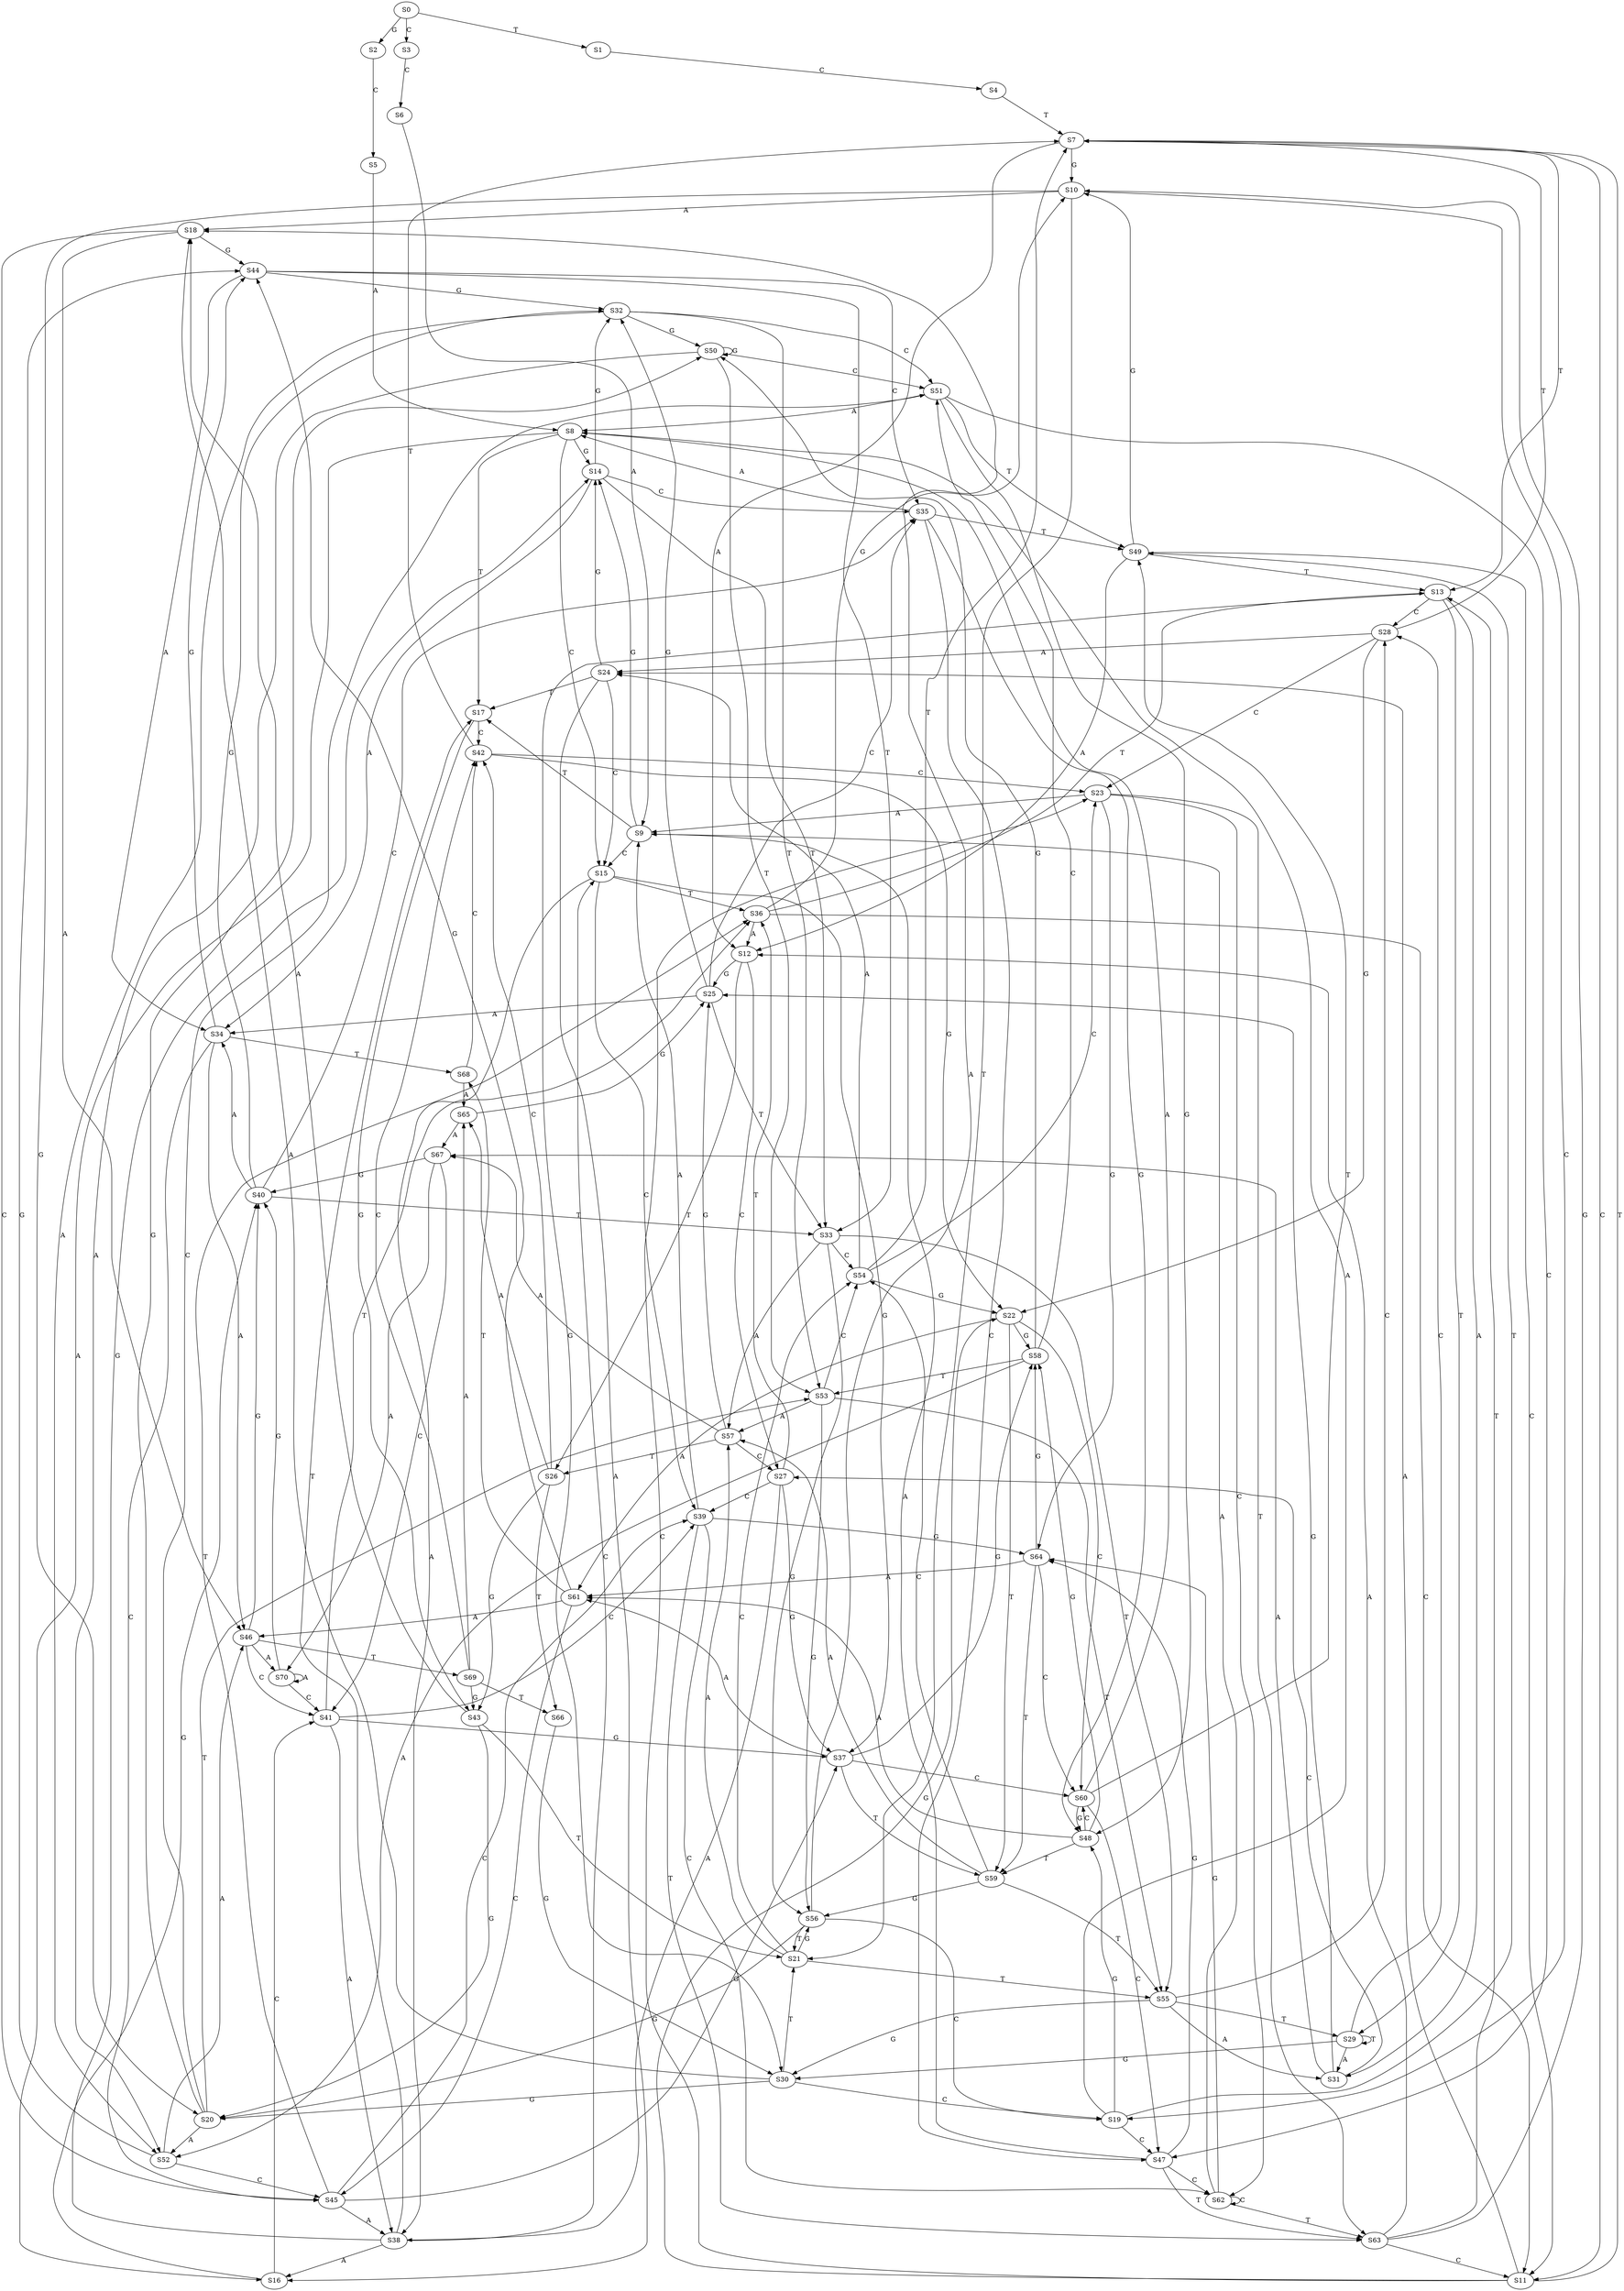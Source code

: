strict digraph  {
	S0 -> S1 [ label = T ];
	S0 -> S2 [ label = G ];
	S0 -> S3 [ label = C ];
	S1 -> S4 [ label = C ];
	S2 -> S5 [ label = C ];
	S3 -> S6 [ label = C ];
	S4 -> S7 [ label = T ];
	S5 -> S8 [ label = A ];
	S6 -> S9 [ label = A ];
	S7 -> S10 [ label = G ];
	S7 -> S11 [ label = C ];
	S7 -> S12 [ label = A ];
	S7 -> S13 [ label = T ];
	S8 -> S14 [ label = G ];
	S8 -> S15 [ label = C ];
	S8 -> S16 [ label = A ];
	S8 -> S17 [ label = T ];
	S9 -> S14 [ label = G ];
	S9 -> S17 [ label = T ];
	S9 -> S15 [ label = C ];
	S10 -> S18 [ label = A ];
	S10 -> S19 [ label = C ];
	S10 -> S20 [ label = G ];
	S10 -> S21 [ label = T ];
	S11 -> S7 [ label = T ];
	S11 -> S22 [ label = G ];
	S11 -> S23 [ label = C ];
	S11 -> S24 [ label = A ];
	S12 -> S25 [ label = G ];
	S12 -> S26 [ label = T ];
	S12 -> S27 [ label = C ];
	S13 -> S28 [ label = C ];
	S13 -> S29 [ label = T ];
	S13 -> S30 [ label = G ];
	S13 -> S31 [ label = A ];
	S14 -> S32 [ label = G ];
	S14 -> S33 [ label = T ];
	S14 -> S34 [ label = A ];
	S14 -> S35 [ label = C ];
	S15 -> S36 [ label = T ];
	S15 -> S37 [ label = G ];
	S15 -> S38 [ label = A ];
	S15 -> S39 [ label = C ];
	S16 -> S40 [ label = G ];
	S16 -> S41 [ label = C ];
	S17 -> S42 [ label = C ];
	S17 -> S43 [ label = G ];
	S18 -> S44 [ label = G ];
	S18 -> S45 [ label = C ];
	S18 -> S46 [ label = A ];
	S19 -> S47 [ label = C ];
	S19 -> S48 [ label = G ];
	S19 -> S49 [ label = T ];
	S19 -> S8 [ label = A ];
	S20 -> S50 [ label = G ];
	S20 -> S51 [ label = C ];
	S20 -> S52 [ label = A ];
	S20 -> S53 [ label = T ];
	S21 -> S54 [ label = C ];
	S21 -> S55 [ label = T ];
	S21 -> S56 [ label = G ];
	S21 -> S57 [ label = A ];
	S22 -> S58 [ label = G ];
	S22 -> S59 [ label = T ];
	S22 -> S60 [ label = C ];
	S22 -> S61 [ label = A ];
	S23 -> S62 [ label = C ];
	S23 -> S9 [ label = A ];
	S23 -> S63 [ label = T ];
	S23 -> S64 [ label = G ];
	S24 -> S17 [ label = T ];
	S24 -> S15 [ label = C ];
	S24 -> S16 [ label = A ];
	S24 -> S14 [ label = G ];
	S25 -> S33 [ label = T ];
	S25 -> S34 [ label = A ];
	S25 -> S35 [ label = C ];
	S25 -> S32 [ label = G ];
	S26 -> S42 [ label = C ];
	S26 -> S65 [ label = A ];
	S26 -> S66 [ label = T ];
	S26 -> S43 [ label = G ];
	S27 -> S37 [ label = G ];
	S27 -> S36 [ label = T ];
	S27 -> S38 [ label = A ];
	S27 -> S39 [ label = C ];
	S28 -> S24 [ label = A ];
	S28 -> S23 [ label = C ];
	S28 -> S22 [ label = G ];
	S28 -> S7 [ label = T ];
	S29 -> S30 [ label = G ];
	S29 -> S29 [ label = T ];
	S29 -> S28 [ label = C ];
	S29 -> S31 [ label = A ];
	S30 -> S20 [ label = G ];
	S30 -> S19 [ label = C ];
	S30 -> S21 [ label = T ];
	S30 -> S18 [ label = A ];
	S31 -> S27 [ label = C ];
	S31 -> S25 [ label = G ];
	S31 -> S67 [ label = A ];
	S32 -> S52 [ label = A ];
	S32 -> S50 [ label = G ];
	S32 -> S53 [ label = T ];
	S32 -> S51 [ label = C ];
	S33 -> S57 [ label = A ];
	S33 -> S54 [ label = C ];
	S33 -> S56 [ label = G ];
	S33 -> S55 [ label = T ];
	S34 -> S46 [ label = A ];
	S34 -> S45 [ label = C ];
	S34 -> S68 [ label = T ];
	S34 -> S44 [ label = G ];
	S35 -> S47 [ label = C ];
	S35 -> S8 [ label = A ];
	S35 -> S48 [ label = G ];
	S35 -> S49 [ label = T ];
	S36 -> S12 [ label = A ];
	S36 -> S11 [ label = C ];
	S36 -> S13 [ label = T ];
	S36 -> S10 [ label = G ];
	S37 -> S58 [ label = G ];
	S37 -> S61 [ label = A ];
	S37 -> S59 [ label = T ];
	S37 -> S60 [ label = C ];
	S38 -> S14 [ label = G ];
	S38 -> S15 [ label = C ];
	S38 -> S16 [ label = A ];
	S38 -> S17 [ label = T ];
	S39 -> S62 [ label = C ];
	S39 -> S9 [ label = A ];
	S39 -> S63 [ label = T ];
	S39 -> S64 [ label = G ];
	S40 -> S33 [ label = T ];
	S40 -> S34 [ label = A ];
	S40 -> S35 [ label = C ];
	S40 -> S32 [ label = G ];
	S41 -> S38 [ label = A ];
	S41 -> S39 [ label = C ];
	S41 -> S37 [ label = G ];
	S41 -> S36 [ label = T ];
	S42 -> S23 [ label = C ];
	S42 -> S22 [ label = G ];
	S42 -> S7 [ label = T ];
	S43 -> S20 [ label = G ];
	S43 -> S18 [ label = A ];
	S43 -> S21 [ label = T ];
	S44 -> S33 [ label = T ];
	S44 -> S32 [ label = G ];
	S44 -> S34 [ label = A ];
	S44 -> S35 [ label = C ];
	S45 -> S36 [ label = T ];
	S45 -> S37 [ label = G ];
	S45 -> S39 [ label = C ];
	S45 -> S38 [ label = A ];
	S46 -> S69 [ label = T ];
	S46 -> S41 [ label = C ];
	S46 -> S70 [ label = A ];
	S46 -> S40 [ label = G ];
	S47 -> S64 [ label = G ];
	S47 -> S9 [ label = A ];
	S47 -> S63 [ label = T ];
	S47 -> S62 [ label = C ];
	S48 -> S58 [ label = G ];
	S48 -> S61 [ label = A ];
	S48 -> S59 [ label = T ];
	S48 -> S60 [ label = C ];
	S49 -> S12 [ label = A ];
	S49 -> S11 [ label = C ];
	S49 -> S13 [ label = T ];
	S49 -> S10 [ label = G ];
	S50 -> S53 [ label = T ];
	S50 -> S51 [ label = C ];
	S50 -> S50 [ label = G ];
	S50 -> S52 [ label = A ];
	S51 -> S49 [ label = T ];
	S51 -> S47 [ label = C ];
	S51 -> S8 [ label = A ];
	S51 -> S48 [ label = G ];
	S52 -> S46 [ label = A ];
	S52 -> S44 [ label = G ];
	S52 -> S45 [ label = C ];
	S53 -> S57 [ label = A ];
	S53 -> S54 [ label = C ];
	S53 -> S56 [ label = G ];
	S53 -> S55 [ label = T ];
	S54 -> S7 [ label = T ];
	S54 -> S22 [ label = G ];
	S54 -> S24 [ label = A ];
	S54 -> S23 [ label = C ];
	S55 -> S28 [ label = C ];
	S55 -> S30 [ label = G ];
	S55 -> S31 [ label = A ];
	S55 -> S29 [ label = T ];
	S56 -> S21 [ label = T ];
	S56 -> S20 [ label = G ];
	S56 -> S18 [ label = A ];
	S56 -> S19 [ label = C ];
	S57 -> S26 [ label = T ];
	S57 -> S25 [ label = G ];
	S57 -> S67 [ label = A ];
	S57 -> S27 [ label = C ];
	S58 -> S52 [ label = A ];
	S58 -> S50 [ label = G ];
	S58 -> S51 [ label = C ];
	S58 -> S53 [ label = T ];
	S59 -> S54 [ label = C ];
	S59 -> S57 [ label = A ];
	S59 -> S56 [ label = G ];
	S59 -> S55 [ label = T ];
	S60 -> S48 [ label = G ];
	S60 -> S49 [ label = T ];
	S60 -> S47 [ label = C ];
	S60 -> S8 [ label = A ];
	S61 -> S46 [ label = A ];
	S61 -> S45 [ label = C ];
	S61 -> S44 [ label = G ];
	S61 -> S68 [ label = T ];
	S62 -> S64 [ label = G ];
	S62 -> S62 [ label = C ];
	S62 -> S9 [ label = A ];
	S62 -> S63 [ label = T ];
	S63 -> S10 [ label = G ];
	S63 -> S11 [ label = C ];
	S63 -> S13 [ label = T ];
	S63 -> S12 [ label = A ];
	S64 -> S61 [ label = A ];
	S64 -> S58 [ label = G ];
	S64 -> S59 [ label = T ];
	S64 -> S60 [ label = C ];
	S65 -> S25 [ label = G ];
	S65 -> S67 [ label = A ];
	S66 -> S30 [ label = G ];
	S67 -> S40 [ label = G ];
	S67 -> S70 [ label = A ];
	S67 -> S41 [ label = C ];
	S68 -> S65 [ label = A ];
	S68 -> S42 [ label = C ];
	S69 -> S65 [ label = A ];
	S69 -> S42 [ label = C ];
	S69 -> S43 [ label = G ];
	S69 -> S66 [ label = T ];
	S70 -> S40 [ label = G ];
	S70 -> S41 [ label = C ];
	S70 -> S70 [ label = A ];
}

